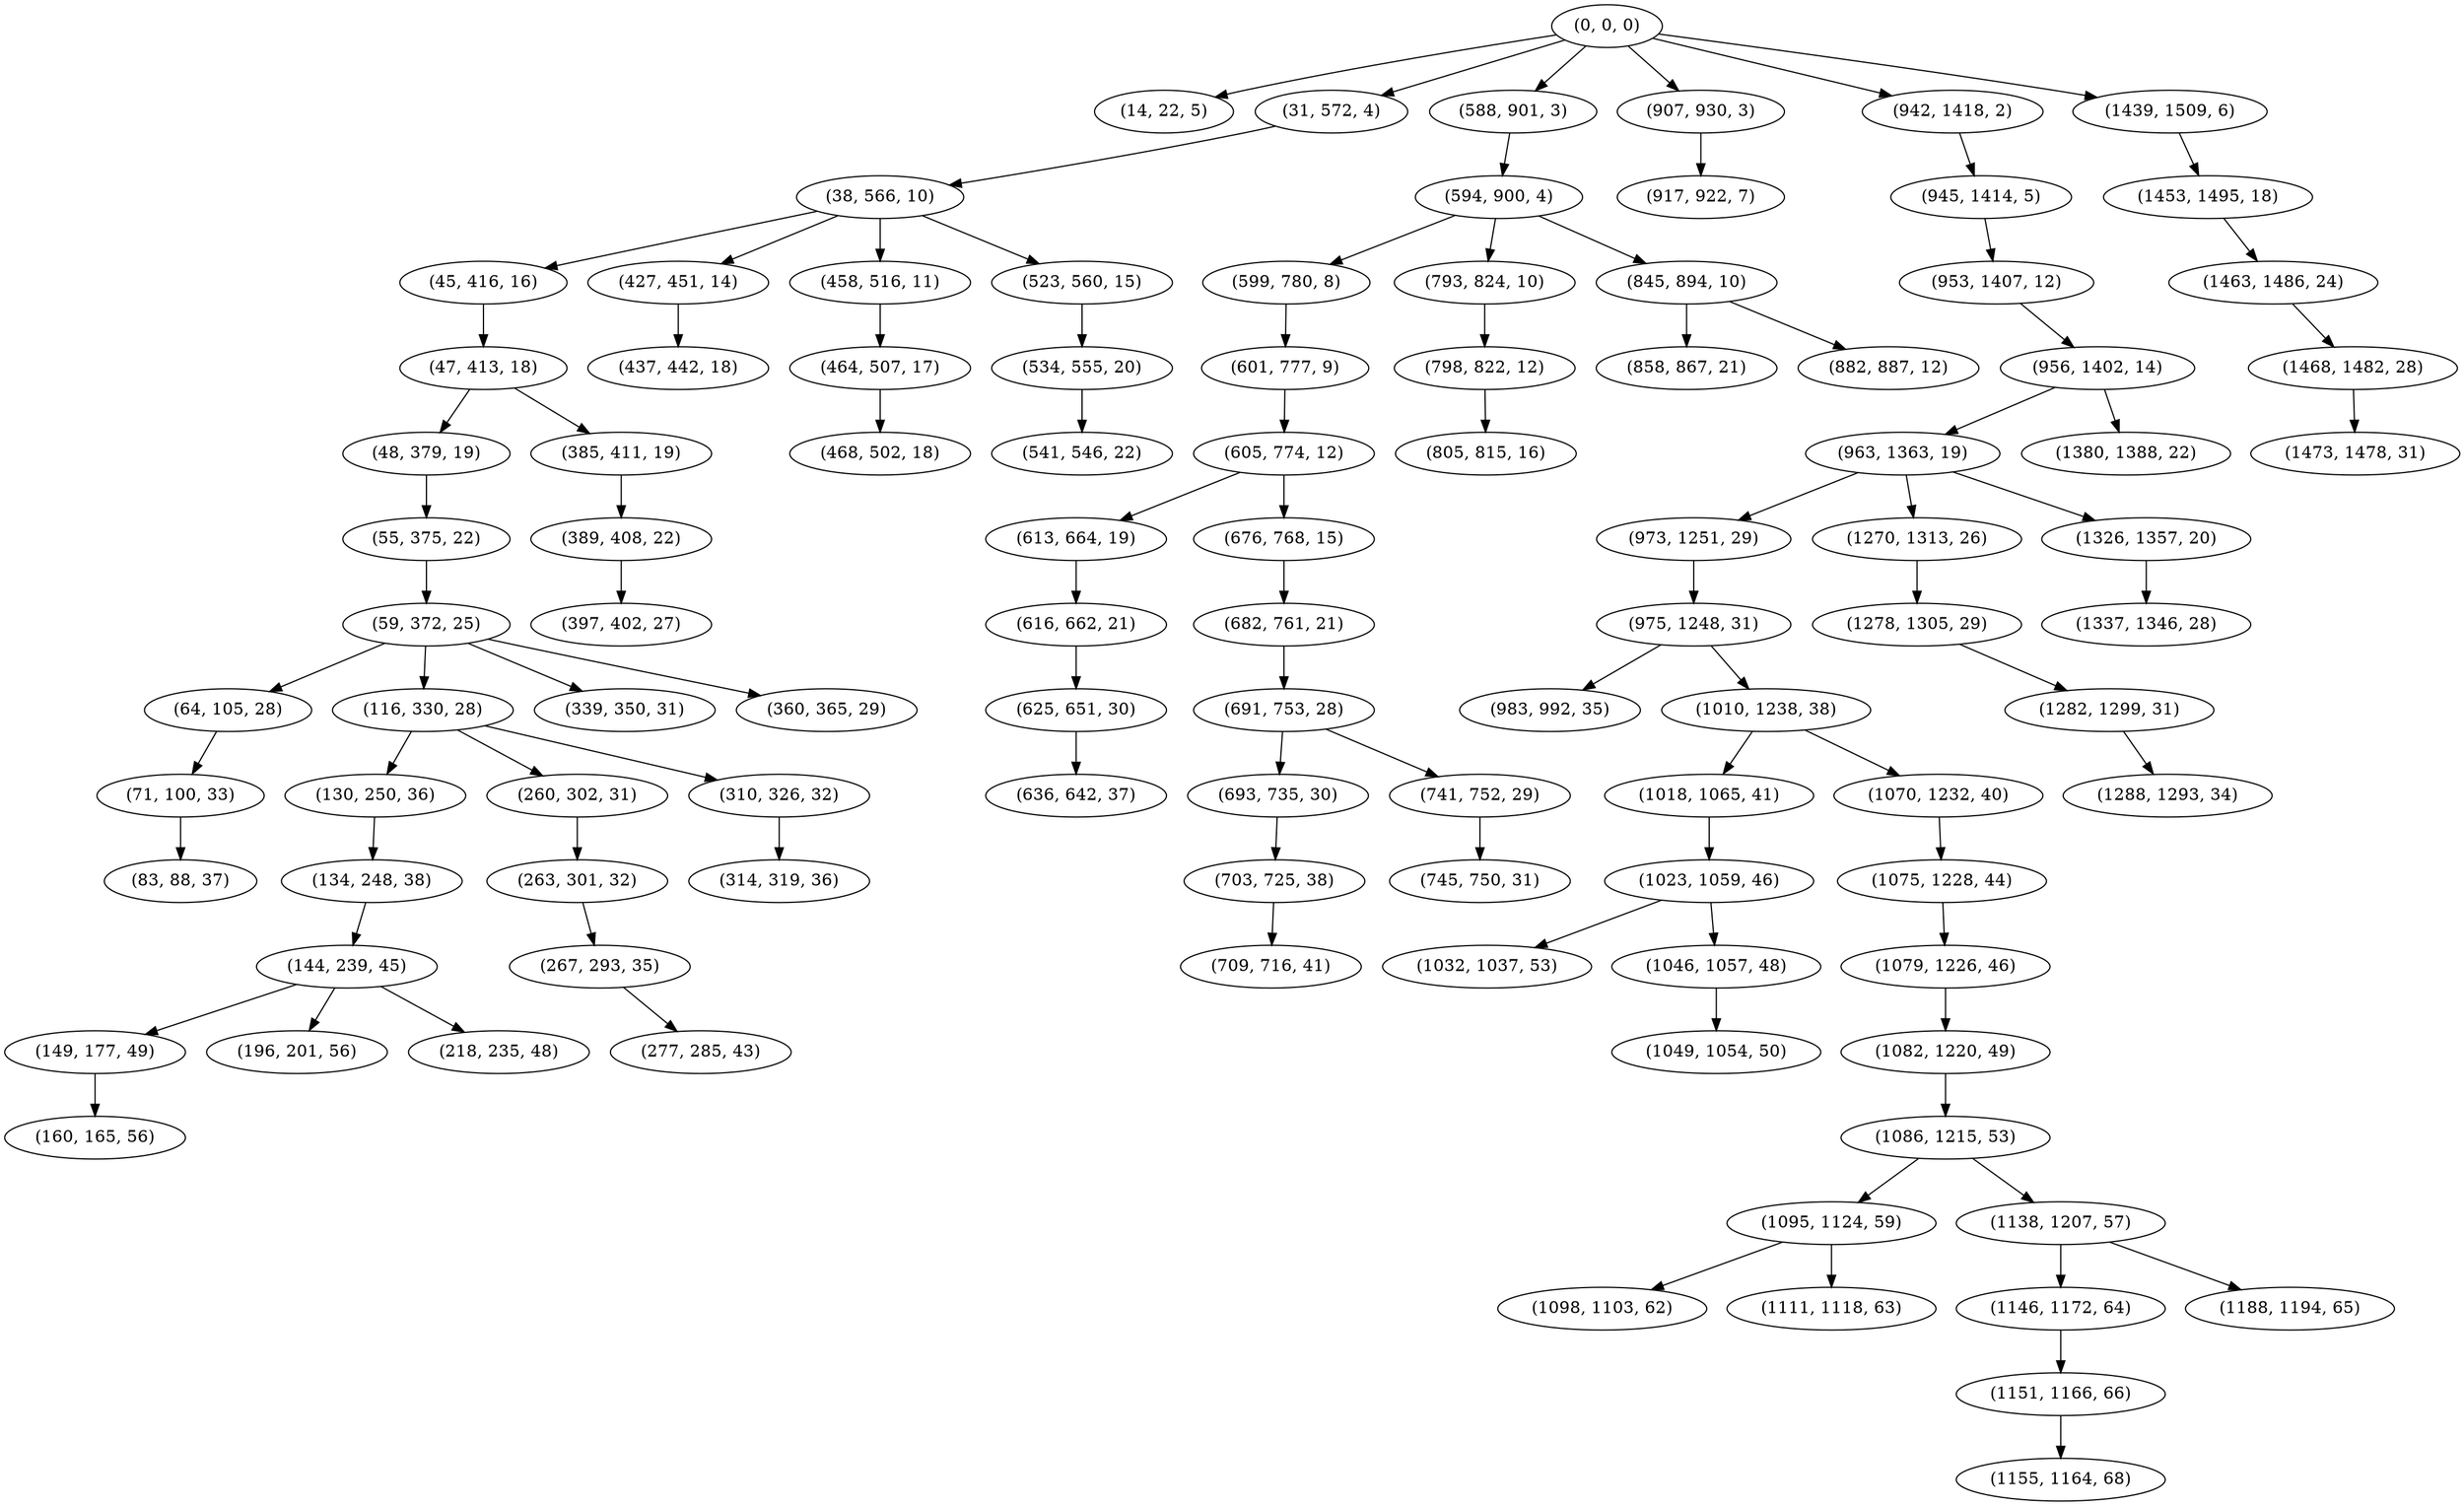 digraph tree {
    "(0, 0, 0)";
    "(14, 22, 5)";
    "(31, 572, 4)";
    "(38, 566, 10)";
    "(45, 416, 16)";
    "(47, 413, 18)";
    "(48, 379, 19)";
    "(55, 375, 22)";
    "(59, 372, 25)";
    "(64, 105, 28)";
    "(71, 100, 33)";
    "(83, 88, 37)";
    "(116, 330, 28)";
    "(130, 250, 36)";
    "(134, 248, 38)";
    "(144, 239, 45)";
    "(149, 177, 49)";
    "(160, 165, 56)";
    "(196, 201, 56)";
    "(218, 235, 48)";
    "(260, 302, 31)";
    "(263, 301, 32)";
    "(267, 293, 35)";
    "(277, 285, 43)";
    "(310, 326, 32)";
    "(314, 319, 36)";
    "(339, 350, 31)";
    "(360, 365, 29)";
    "(385, 411, 19)";
    "(389, 408, 22)";
    "(397, 402, 27)";
    "(427, 451, 14)";
    "(437, 442, 18)";
    "(458, 516, 11)";
    "(464, 507, 17)";
    "(468, 502, 18)";
    "(523, 560, 15)";
    "(534, 555, 20)";
    "(541, 546, 22)";
    "(588, 901, 3)";
    "(594, 900, 4)";
    "(599, 780, 8)";
    "(601, 777, 9)";
    "(605, 774, 12)";
    "(613, 664, 19)";
    "(616, 662, 21)";
    "(625, 651, 30)";
    "(636, 642, 37)";
    "(676, 768, 15)";
    "(682, 761, 21)";
    "(691, 753, 28)";
    "(693, 735, 30)";
    "(703, 725, 38)";
    "(709, 716, 41)";
    "(741, 752, 29)";
    "(745, 750, 31)";
    "(793, 824, 10)";
    "(798, 822, 12)";
    "(805, 815, 16)";
    "(845, 894, 10)";
    "(858, 867, 21)";
    "(882, 887, 12)";
    "(907, 930, 3)";
    "(917, 922, 7)";
    "(942, 1418, 2)";
    "(945, 1414, 5)";
    "(953, 1407, 12)";
    "(956, 1402, 14)";
    "(963, 1363, 19)";
    "(973, 1251, 29)";
    "(975, 1248, 31)";
    "(983, 992, 35)";
    "(1010, 1238, 38)";
    "(1018, 1065, 41)";
    "(1023, 1059, 46)";
    "(1032, 1037, 53)";
    "(1046, 1057, 48)";
    "(1049, 1054, 50)";
    "(1070, 1232, 40)";
    "(1075, 1228, 44)";
    "(1079, 1226, 46)";
    "(1082, 1220, 49)";
    "(1086, 1215, 53)";
    "(1095, 1124, 59)";
    "(1098, 1103, 62)";
    "(1111, 1118, 63)";
    "(1138, 1207, 57)";
    "(1146, 1172, 64)";
    "(1151, 1166, 66)";
    "(1155, 1164, 68)";
    "(1188, 1194, 65)";
    "(1270, 1313, 26)";
    "(1278, 1305, 29)";
    "(1282, 1299, 31)";
    "(1288, 1293, 34)";
    "(1326, 1357, 20)";
    "(1337, 1346, 28)";
    "(1380, 1388, 22)";
    "(1439, 1509, 6)";
    "(1453, 1495, 18)";
    "(1463, 1486, 24)";
    "(1468, 1482, 28)";
    "(1473, 1478, 31)";
    "(0, 0, 0)" -> "(14, 22, 5)";
    "(0, 0, 0)" -> "(31, 572, 4)";
    "(0, 0, 0)" -> "(588, 901, 3)";
    "(0, 0, 0)" -> "(907, 930, 3)";
    "(0, 0, 0)" -> "(942, 1418, 2)";
    "(0, 0, 0)" -> "(1439, 1509, 6)";
    "(31, 572, 4)" -> "(38, 566, 10)";
    "(38, 566, 10)" -> "(45, 416, 16)";
    "(38, 566, 10)" -> "(427, 451, 14)";
    "(38, 566, 10)" -> "(458, 516, 11)";
    "(38, 566, 10)" -> "(523, 560, 15)";
    "(45, 416, 16)" -> "(47, 413, 18)";
    "(47, 413, 18)" -> "(48, 379, 19)";
    "(47, 413, 18)" -> "(385, 411, 19)";
    "(48, 379, 19)" -> "(55, 375, 22)";
    "(55, 375, 22)" -> "(59, 372, 25)";
    "(59, 372, 25)" -> "(64, 105, 28)";
    "(59, 372, 25)" -> "(116, 330, 28)";
    "(59, 372, 25)" -> "(339, 350, 31)";
    "(59, 372, 25)" -> "(360, 365, 29)";
    "(64, 105, 28)" -> "(71, 100, 33)";
    "(71, 100, 33)" -> "(83, 88, 37)";
    "(116, 330, 28)" -> "(130, 250, 36)";
    "(116, 330, 28)" -> "(260, 302, 31)";
    "(116, 330, 28)" -> "(310, 326, 32)";
    "(130, 250, 36)" -> "(134, 248, 38)";
    "(134, 248, 38)" -> "(144, 239, 45)";
    "(144, 239, 45)" -> "(149, 177, 49)";
    "(144, 239, 45)" -> "(196, 201, 56)";
    "(144, 239, 45)" -> "(218, 235, 48)";
    "(149, 177, 49)" -> "(160, 165, 56)";
    "(260, 302, 31)" -> "(263, 301, 32)";
    "(263, 301, 32)" -> "(267, 293, 35)";
    "(267, 293, 35)" -> "(277, 285, 43)";
    "(310, 326, 32)" -> "(314, 319, 36)";
    "(385, 411, 19)" -> "(389, 408, 22)";
    "(389, 408, 22)" -> "(397, 402, 27)";
    "(427, 451, 14)" -> "(437, 442, 18)";
    "(458, 516, 11)" -> "(464, 507, 17)";
    "(464, 507, 17)" -> "(468, 502, 18)";
    "(523, 560, 15)" -> "(534, 555, 20)";
    "(534, 555, 20)" -> "(541, 546, 22)";
    "(588, 901, 3)" -> "(594, 900, 4)";
    "(594, 900, 4)" -> "(599, 780, 8)";
    "(594, 900, 4)" -> "(793, 824, 10)";
    "(594, 900, 4)" -> "(845, 894, 10)";
    "(599, 780, 8)" -> "(601, 777, 9)";
    "(601, 777, 9)" -> "(605, 774, 12)";
    "(605, 774, 12)" -> "(613, 664, 19)";
    "(605, 774, 12)" -> "(676, 768, 15)";
    "(613, 664, 19)" -> "(616, 662, 21)";
    "(616, 662, 21)" -> "(625, 651, 30)";
    "(625, 651, 30)" -> "(636, 642, 37)";
    "(676, 768, 15)" -> "(682, 761, 21)";
    "(682, 761, 21)" -> "(691, 753, 28)";
    "(691, 753, 28)" -> "(693, 735, 30)";
    "(691, 753, 28)" -> "(741, 752, 29)";
    "(693, 735, 30)" -> "(703, 725, 38)";
    "(703, 725, 38)" -> "(709, 716, 41)";
    "(741, 752, 29)" -> "(745, 750, 31)";
    "(793, 824, 10)" -> "(798, 822, 12)";
    "(798, 822, 12)" -> "(805, 815, 16)";
    "(845, 894, 10)" -> "(858, 867, 21)";
    "(845, 894, 10)" -> "(882, 887, 12)";
    "(907, 930, 3)" -> "(917, 922, 7)";
    "(942, 1418, 2)" -> "(945, 1414, 5)";
    "(945, 1414, 5)" -> "(953, 1407, 12)";
    "(953, 1407, 12)" -> "(956, 1402, 14)";
    "(956, 1402, 14)" -> "(963, 1363, 19)";
    "(956, 1402, 14)" -> "(1380, 1388, 22)";
    "(963, 1363, 19)" -> "(973, 1251, 29)";
    "(963, 1363, 19)" -> "(1270, 1313, 26)";
    "(963, 1363, 19)" -> "(1326, 1357, 20)";
    "(973, 1251, 29)" -> "(975, 1248, 31)";
    "(975, 1248, 31)" -> "(983, 992, 35)";
    "(975, 1248, 31)" -> "(1010, 1238, 38)";
    "(1010, 1238, 38)" -> "(1018, 1065, 41)";
    "(1010, 1238, 38)" -> "(1070, 1232, 40)";
    "(1018, 1065, 41)" -> "(1023, 1059, 46)";
    "(1023, 1059, 46)" -> "(1032, 1037, 53)";
    "(1023, 1059, 46)" -> "(1046, 1057, 48)";
    "(1046, 1057, 48)" -> "(1049, 1054, 50)";
    "(1070, 1232, 40)" -> "(1075, 1228, 44)";
    "(1075, 1228, 44)" -> "(1079, 1226, 46)";
    "(1079, 1226, 46)" -> "(1082, 1220, 49)";
    "(1082, 1220, 49)" -> "(1086, 1215, 53)";
    "(1086, 1215, 53)" -> "(1095, 1124, 59)";
    "(1086, 1215, 53)" -> "(1138, 1207, 57)";
    "(1095, 1124, 59)" -> "(1098, 1103, 62)";
    "(1095, 1124, 59)" -> "(1111, 1118, 63)";
    "(1138, 1207, 57)" -> "(1146, 1172, 64)";
    "(1138, 1207, 57)" -> "(1188, 1194, 65)";
    "(1146, 1172, 64)" -> "(1151, 1166, 66)";
    "(1151, 1166, 66)" -> "(1155, 1164, 68)";
    "(1270, 1313, 26)" -> "(1278, 1305, 29)";
    "(1278, 1305, 29)" -> "(1282, 1299, 31)";
    "(1282, 1299, 31)" -> "(1288, 1293, 34)";
    "(1326, 1357, 20)" -> "(1337, 1346, 28)";
    "(1439, 1509, 6)" -> "(1453, 1495, 18)";
    "(1453, 1495, 18)" -> "(1463, 1486, 24)";
    "(1463, 1486, 24)" -> "(1468, 1482, 28)";
    "(1468, 1482, 28)" -> "(1473, 1478, 31)";
}
